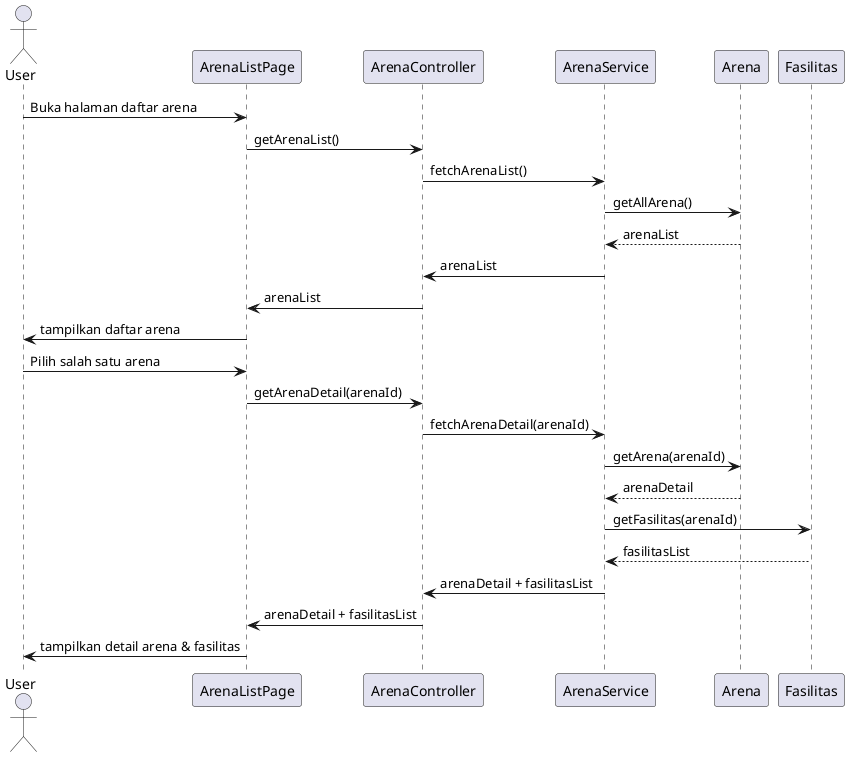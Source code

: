 @startuml
actor User
participant "ArenaListPage" as UI
participant "ArenaController" as Controller
participant "ArenaService" as Service
participant "Arena" as ArenaEntity
participant "Fasilitas" as FasilitasEntity

User -> UI : Buka halaman daftar arena
UI -> Controller : getArenaList()
Controller -> Service : fetchArenaList()
Service -> ArenaEntity : getAllArena()
ArenaEntity --> Service : arenaList
Service -> Controller : arenaList
Controller -> UI : arenaList
UI -> User : tampilkan daftar arena

User -> UI : Pilih salah satu arena
UI -> Controller : getArenaDetail(arenaId)
Controller -> Service : fetchArenaDetail(arenaId)
Service -> ArenaEntity : getArena(arenaId)
ArenaEntity --> Service : arenaDetail
Service -> FasilitasEntity : getFasilitas(arenaId)
FasilitasEntity --> Service : fasilitasList
Service -> Controller : arenaDetail + fasilitasList
Controller -> UI : arenaDetail + fasilitasList
UI -> User : tampilkan detail arena & fasilitas
@enduml
